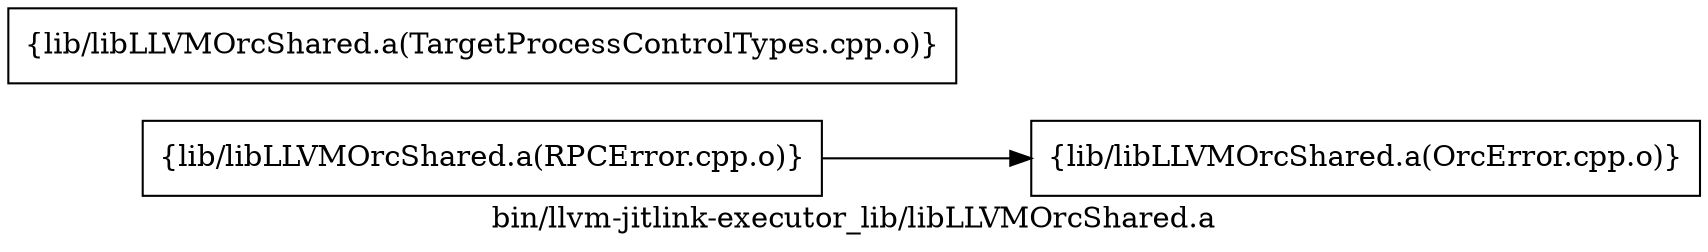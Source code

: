 digraph "bin/llvm-jitlink-executor_lib/libLLVMOrcShared.a" {
	label="bin/llvm-jitlink-executor_lib/libLLVMOrcShared.a";
	rankdir=LR;

	Node0x56270e8b5498 [shape=record,shape=box,group=0,label="{lib/libLLVMOrcShared.a(OrcError.cpp.o)}"];
	Node0x56270e8b61b8 [shape=record,shape=box,group=0,label="{lib/libLLVMOrcShared.a(RPCError.cpp.o)}"];
	Node0x56270e8b61b8 -> Node0x56270e8b5498;
	Node0x56270e8b52b8 [shape=record,shape=box,group=0,label="{lib/libLLVMOrcShared.a(TargetProcessControlTypes.cpp.o)}"];
}
